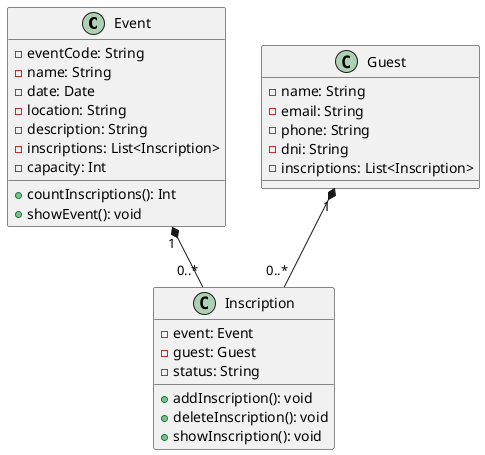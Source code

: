 @startuml Class Diagram

class Event {
    - eventCode: String
    - name: String
    - date: Date
    - location: String
    - description: String
    - inscriptions: List<Inscription>
    - capacity: Int
    + countInscriptions(): Int
    + showEvent(): void

}

class Guest {
    - name: String
    - email: String
    - phone: String
    - dni: String
    - inscriptions: List<Inscription>
}

class Inscription {
    - event: Event
    - guest: Guest
    - status: String
    + addInscription(): void
    + deleteInscription(): void
    + showInscription(): void
}

Event "1" *-- "0..*" Inscription
Guest "1" *-- "0..*" Inscription
